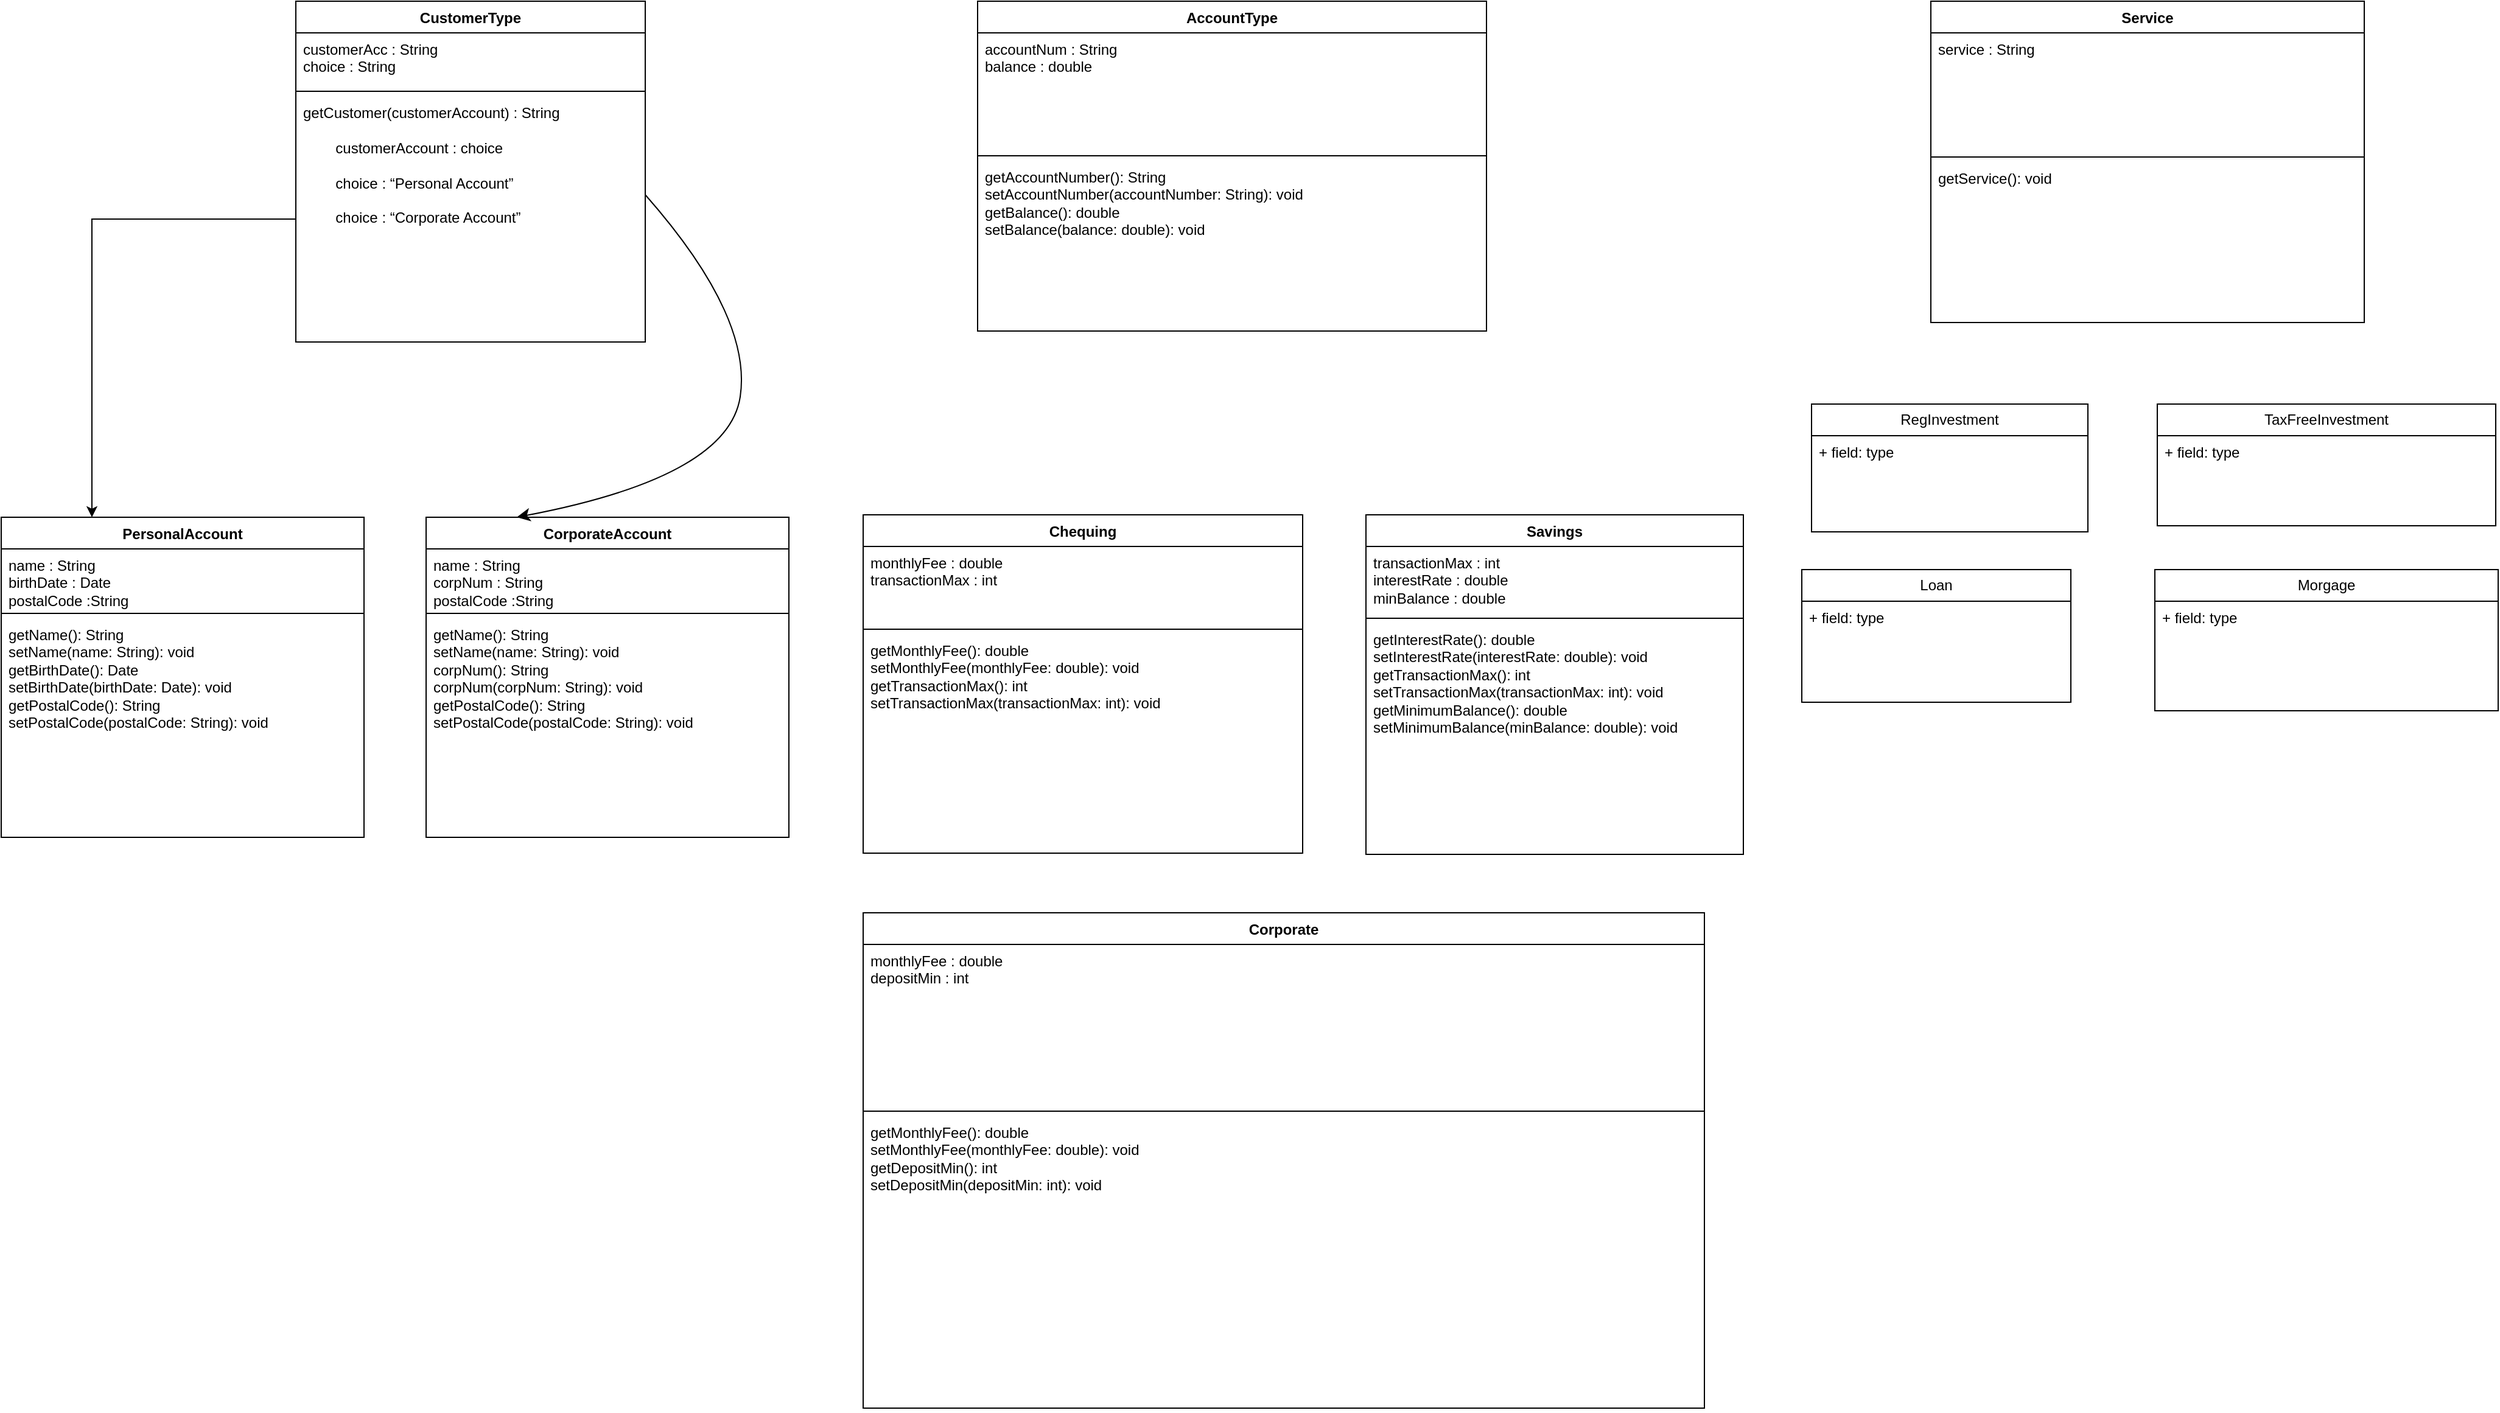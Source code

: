 <mxfile version="24.0.1" type="github">
  <diagram name="Page-1" id="QCnrgxPeKVAtoiX1jV0b">
    <mxGraphModel dx="3347" dy="1767" grid="0" gridSize="10" guides="1" tooltips="1" connect="1" arrows="1" fold="1" page="0" pageScale="1" pageWidth="850" pageHeight="1100" math="0" shadow="0">
      <root>
        <mxCell id="0" />
        <mxCell id="1" parent="0" />
        <mxCell id="JyriEMfmjadqsh-ZED06-1" value="CustomerType" style="swimlane;fontStyle=1;align=center;verticalAlign=top;childLayout=stackLayout;horizontal=1;startSize=26;horizontalStack=0;resizeParent=1;resizeParentMax=0;resizeLast=0;collapsible=1;marginBottom=0;whiteSpace=wrap;html=1;" parent="1" vertex="1">
          <mxGeometry x="-257" y="-234" width="287" height="280" as="geometry" />
        </mxCell>
        <mxCell id="JyriEMfmjadqsh-ZED06-2" value="customerAcc : String&lt;br&gt;choice : String" style="text;strokeColor=none;fillColor=none;align=left;verticalAlign=top;spacingLeft=4;spacingRight=4;overflow=hidden;rotatable=0;points=[[0,0.5],[1,0.5]];portConstraint=eastwest;whiteSpace=wrap;html=1;" parent="JyriEMfmjadqsh-ZED06-1" vertex="1">
          <mxGeometry y="26" width="287" height="44" as="geometry" />
        </mxCell>
        <mxCell id="JyriEMfmjadqsh-ZED06-3" value="" style="line;strokeWidth=1;fillColor=none;align=left;verticalAlign=middle;spacingTop=-1;spacingLeft=3;spacingRight=3;rotatable=0;labelPosition=right;points=[];portConstraint=eastwest;strokeColor=inherit;" parent="JyriEMfmjadqsh-ZED06-1" vertex="1">
          <mxGeometry y="70" width="287" height="8" as="geometry" />
        </mxCell>
        <mxCell id="JyriEMfmjadqsh-ZED06-4" value="getCustomer(customerAccount) : String&lt;div&gt;&lt;br&gt;&lt;/div&gt;&lt;div&gt;&lt;span style=&quot;white-space: pre;&quot;&gt;&#x9;&lt;/span&gt;customerAccount : choice&lt;/div&gt;&lt;div&gt;&lt;span style=&quot;white-space: pre;&quot;&gt;&#x9;&lt;/span&gt;&lt;br&gt;&lt;/div&gt;&lt;div&gt;&lt;span style=&quot;white-space: pre;&quot;&gt;&#x9;choice : “Personal Account”&lt;/span&gt;&lt;br&gt;&lt;/div&gt;&lt;div&gt;&lt;span style=&quot;white-space: pre;&quot;&gt;&lt;span style=&quot;white-space: pre;&quot;&gt;&#x9;&lt;/span&gt;&lt;br&gt;&lt;/span&gt;&lt;/div&gt;&lt;div&gt;&lt;span style=&quot;white-space: pre;&quot;&gt;&lt;span style=&quot;white-space: pre;&quot;&gt;&#x9;choice : “Corporate Account”&lt;/span&gt;&lt;/span&gt;&lt;/div&gt;&lt;div&gt;&lt;br&gt;&lt;/div&gt;&lt;div&gt;&lt;br&gt;&lt;/div&gt;" style="text;strokeColor=none;fillColor=none;align=left;verticalAlign=top;spacingLeft=4;spacingRight=4;overflow=hidden;rotatable=0;points=[[0,0.5],[1,0.5]];portConstraint=eastwest;whiteSpace=wrap;html=1;" parent="JyriEMfmjadqsh-ZED06-1" vertex="1">
          <mxGeometry y="78" width="287" height="202" as="geometry" />
        </mxCell>
        <mxCell id="JyriEMfmjadqsh-ZED06-5" value="AccountType" style="swimlane;fontStyle=1;align=center;verticalAlign=top;childLayout=stackLayout;horizontal=1;startSize=26;horizontalStack=0;resizeParent=1;resizeParentMax=0;resizeLast=0;collapsible=1;marginBottom=0;whiteSpace=wrap;html=1;" parent="1" vertex="1">
          <mxGeometry x="303" y="-234" width="418" height="271" as="geometry" />
        </mxCell>
        <mxCell id="JyriEMfmjadqsh-ZED06-6" value="accountNum : String&lt;div&gt;balance : double&lt;/div&gt;" style="text;strokeColor=none;fillColor=none;align=left;verticalAlign=top;spacingLeft=4;spacingRight=4;overflow=hidden;rotatable=0;points=[[0,0.5],[1,0.5]];portConstraint=eastwest;whiteSpace=wrap;html=1;" parent="JyriEMfmjadqsh-ZED06-5" vertex="1">
          <mxGeometry y="26" width="418" height="97" as="geometry" />
        </mxCell>
        <mxCell id="JyriEMfmjadqsh-ZED06-7" value="" style="line;strokeWidth=1;fillColor=none;align=left;verticalAlign=middle;spacingTop=-1;spacingLeft=3;spacingRight=3;rotatable=0;labelPosition=right;points=[];portConstraint=eastwest;strokeColor=inherit;" parent="JyriEMfmjadqsh-ZED06-5" vertex="1">
          <mxGeometry y="123" width="418" height="8" as="geometry" />
        </mxCell>
        <mxCell id="JyriEMfmjadqsh-ZED06-8" value="getAccountNumber(): String&amp;nbsp;&lt;div&gt;setAccountNumber(accountNumber: String): void&amp;nbsp;&lt;/div&gt;&lt;div&gt;getBalance(): double&amp;nbsp;&lt;/div&gt;&lt;div&gt;setBalance(balance: double): void&lt;/div&gt;" style="text;strokeColor=none;fillColor=none;align=left;verticalAlign=top;spacingLeft=4;spacingRight=4;overflow=hidden;rotatable=0;points=[[0,0.5],[1,0.5]];portConstraint=eastwest;whiteSpace=wrap;html=1;" parent="JyriEMfmjadqsh-ZED06-5" vertex="1">
          <mxGeometry y="131" width="418" height="140" as="geometry" />
        </mxCell>
        <mxCell id="JyriEMfmjadqsh-ZED06-9" value="Service" style="swimlane;fontStyle=1;align=center;verticalAlign=top;childLayout=stackLayout;horizontal=1;startSize=26;horizontalStack=0;resizeParent=1;resizeParentMax=0;resizeLast=0;collapsible=1;marginBottom=0;whiteSpace=wrap;html=1;" parent="1" vertex="1">
          <mxGeometry x="1086" y="-234" width="356" height="264" as="geometry" />
        </mxCell>
        <mxCell id="JyriEMfmjadqsh-ZED06-10" value="service : String" style="text;strokeColor=none;fillColor=none;align=left;verticalAlign=top;spacingLeft=4;spacingRight=4;overflow=hidden;rotatable=0;points=[[0,0.5],[1,0.5]];portConstraint=eastwest;whiteSpace=wrap;html=1;" parent="JyriEMfmjadqsh-ZED06-9" vertex="1">
          <mxGeometry y="26" width="356" height="98" as="geometry" />
        </mxCell>
        <mxCell id="JyriEMfmjadqsh-ZED06-11" value="" style="line;strokeWidth=1;fillColor=none;align=left;verticalAlign=middle;spacingTop=-1;spacingLeft=3;spacingRight=3;rotatable=0;labelPosition=right;points=[];portConstraint=eastwest;strokeColor=inherit;" parent="JyriEMfmjadqsh-ZED06-9" vertex="1">
          <mxGeometry y="124" width="356" height="8" as="geometry" />
        </mxCell>
        <mxCell id="JyriEMfmjadqsh-ZED06-12" value="getService(): void" style="text;strokeColor=none;fillColor=none;align=left;verticalAlign=top;spacingLeft=4;spacingRight=4;overflow=hidden;rotatable=0;points=[[0,0.5],[1,0.5]];portConstraint=eastwest;whiteSpace=wrap;html=1;" parent="JyriEMfmjadqsh-ZED06-9" vertex="1">
          <mxGeometry y="132" width="356" height="132" as="geometry" />
        </mxCell>
        <mxCell id="MxI-1oee2H2ZmX-ZESYG-1" value="PersonalAccount" style="swimlane;fontStyle=1;align=center;verticalAlign=top;childLayout=stackLayout;horizontal=1;startSize=26;horizontalStack=0;resizeParent=1;resizeParentMax=0;resizeLast=0;collapsible=1;marginBottom=0;whiteSpace=wrap;html=1;" parent="1" vertex="1">
          <mxGeometry x="-499" y="190" width="298" height="263" as="geometry" />
        </mxCell>
        <mxCell id="MxI-1oee2H2ZmX-ZESYG-2" value="name : String&lt;div style=&quot;border-color: var(--border-color);&quot;&gt;birthDate : Date&lt;/div&gt;&lt;div style=&quot;border-color: var(--border-color);&quot;&gt;postalCode :String&lt;/div&gt;" style="text;strokeColor=none;fillColor=none;align=left;verticalAlign=top;spacingLeft=4;spacingRight=4;overflow=hidden;rotatable=0;points=[[0,0.5],[1,0.5]];portConstraint=eastwest;whiteSpace=wrap;html=1;" parent="MxI-1oee2H2ZmX-ZESYG-1" vertex="1">
          <mxGeometry y="26" width="298" height="49" as="geometry" />
        </mxCell>
        <mxCell id="MxI-1oee2H2ZmX-ZESYG-3" value="" style="line;strokeWidth=1;fillColor=none;align=left;verticalAlign=middle;spacingTop=-1;spacingLeft=3;spacingRight=3;rotatable=0;labelPosition=right;points=[];portConstraint=eastwest;strokeColor=inherit;" parent="MxI-1oee2H2ZmX-ZESYG-1" vertex="1">
          <mxGeometry y="75" width="298" height="8" as="geometry" />
        </mxCell>
        <mxCell id="MxI-1oee2H2ZmX-ZESYG-4" value="&lt;div&gt;getName(): String&lt;/div&gt;&lt;div&gt;setName(name: String): void&lt;/div&gt;&lt;div&gt;getBirthDate(): Date&lt;/div&gt;&lt;div&gt;setBirthDate(birthDate: Date): void&lt;/div&gt;&lt;div&gt;getPostalCode(): String&lt;/div&gt;&lt;div&gt;setPostalCode(postalCode: String): void&lt;/div&gt;" style="text;strokeColor=none;fillColor=none;align=left;verticalAlign=top;spacingLeft=4;spacingRight=4;overflow=hidden;rotatable=0;points=[[0,0.5],[1,0.5]];portConstraint=eastwest;whiteSpace=wrap;html=1;" parent="MxI-1oee2H2ZmX-ZESYG-1" vertex="1">
          <mxGeometry y="83" width="298" height="180" as="geometry" />
        </mxCell>
        <mxCell id="MxI-1oee2H2ZmX-ZESYG-12" style="edgeStyle=orthogonalEdgeStyle;rounded=0;orthogonalLoop=1;jettySize=auto;html=1;entryX=0.25;entryY=0;entryDx=0;entryDy=0;" parent="1" source="JyriEMfmjadqsh-ZED06-4" target="MxI-1oee2H2ZmX-ZESYG-1" edge="1">
          <mxGeometry relative="1" as="geometry" />
        </mxCell>
        <mxCell id="-oRsj191uH-BrxDwQpNv-1" value="&lt;span style=&quot;text-align: left; white-space: pre;&quot;&gt;CorporateAccount&lt;/span&gt;" style="swimlane;fontStyle=1;align=center;verticalAlign=top;childLayout=stackLayout;horizontal=1;startSize=26;horizontalStack=0;resizeParent=1;resizeParentMax=0;resizeLast=0;collapsible=1;marginBottom=0;whiteSpace=wrap;html=1;" vertex="1" parent="1">
          <mxGeometry x="-150" y="190" width="298" height="263" as="geometry" />
        </mxCell>
        <mxCell id="-oRsj191uH-BrxDwQpNv-2" value="name : String&lt;div style=&quot;border-color: var(--border-color);&quot;&gt;corpNum : String&lt;/div&gt;&lt;div style=&quot;border-color: var(--border-color);&quot;&gt;postalCode :String&lt;/div&gt;" style="text;strokeColor=none;fillColor=none;align=left;verticalAlign=top;spacingLeft=4;spacingRight=4;overflow=hidden;rotatable=0;points=[[0,0.5],[1,0.5]];portConstraint=eastwest;whiteSpace=wrap;html=1;" vertex="1" parent="-oRsj191uH-BrxDwQpNv-1">
          <mxGeometry y="26" width="298" height="49" as="geometry" />
        </mxCell>
        <mxCell id="-oRsj191uH-BrxDwQpNv-3" value="" style="line;strokeWidth=1;fillColor=none;align=left;verticalAlign=middle;spacingTop=-1;spacingLeft=3;spacingRight=3;rotatable=0;labelPosition=right;points=[];portConstraint=eastwest;strokeColor=inherit;" vertex="1" parent="-oRsj191uH-BrxDwQpNv-1">
          <mxGeometry y="75" width="298" height="8" as="geometry" />
        </mxCell>
        <mxCell id="-oRsj191uH-BrxDwQpNv-4" value="&lt;div&gt;getName(): String&lt;/div&gt;&lt;div&gt;setName(name: String): void&lt;/div&gt;&lt;div&gt;corpNum(): String&lt;/div&gt;&lt;div&gt;corpNum(corpNum: String): void&lt;/div&gt;&lt;div&gt;getPostalCode(): String&lt;/div&gt;&lt;div&gt;setPostalCode(postalCode: String): void&lt;/div&gt;" style="text;strokeColor=none;fillColor=none;align=left;verticalAlign=top;spacingLeft=4;spacingRight=4;overflow=hidden;rotatable=0;points=[[0,0.5],[1,0.5]];portConstraint=eastwest;whiteSpace=wrap;html=1;" vertex="1" parent="-oRsj191uH-BrxDwQpNv-1">
          <mxGeometry y="83" width="298" height="180" as="geometry" />
        </mxCell>
        <mxCell id="-oRsj191uH-BrxDwQpNv-5" style="edgeStyle=none;curved=1;rounded=0;orthogonalLoop=1;jettySize=auto;html=1;entryX=0.25;entryY=0;entryDx=0;entryDy=0;fontSize=12;startSize=8;endSize=8;exitX=1;exitY=0.401;exitDx=0;exitDy=0;exitPerimeter=0;" edge="1" parent="1" source="JyriEMfmjadqsh-ZED06-4" target="-oRsj191uH-BrxDwQpNv-1">
          <mxGeometry relative="1" as="geometry">
            <Array as="points">
              <mxPoint x="118" y="25" />
              <mxPoint x="98" y="157" />
            </Array>
          </mxGeometry>
        </mxCell>
        <mxCell id="-oRsj191uH-BrxDwQpNv-10" value="Savings" style="swimlane;fontStyle=1;align=center;verticalAlign=top;childLayout=stackLayout;horizontal=1;startSize=26;horizontalStack=0;resizeParent=1;resizeParentMax=0;resizeLast=0;collapsible=1;marginBottom=0;whiteSpace=wrap;html=1;" vertex="1" parent="1">
          <mxGeometry x="622" y="188" width="310" height="279" as="geometry" />
        </mxCell>
        <mxCell id="-oRsj191uH-BrxDwQpNv-11" value="transactionMax : int&lt;div&gt;interestRate : double&lt;/div&gt;&lt;div&gt;minBalance : double&lt;/div&gt;" style="text;strokeColor=none;fillColor=none;align=left;verticalAlign=top;spacingLeft=4;spacingRight=4;overflow=hidden;rotatable=0;points=[[0,0.5],[1,0.5]];portConstraint=eastwest;whiteSpace=wrap;html=1;" vertex="1" parent="-oRsj191uH-BrxDwQpNv-10">
          <mxGeometry y="26" width="310" height="55" as="geometry" />
        </mxCell>
        <mxCell id="-oRsj191uH-BrxDwQpNv-12" value="" style="line;strokeWidth=1;fillColor=none;align=left;verticalAlign=middle;spacingTop=-1;spacingLeft=3;spacingRight=3;rotatable=0;labelPosition=right;points=[];portConstraint=eastwest;strokeColor=inherit;" vertex="1" parent="-oRsj191uH-BrxDwQpNv-10">
          <mxGeometry y="81" width="310" height="8" as="geometry" />
        </mxCell>
        <mxCell id="-oRsj191uH-BrxDwQpNv-13" value="getInterestRate(): double&amp;nbsp;&lt;div&gt;setInterestRate(interestRate: double): void getTransactionMax(): int setTransactionMax(transactionMax: int): void getMinimumBalance(): double setMinimumBalance(minBalance: double): void&lt;/div&gt;" style="text;strokeColor=none;fillColor=none;align=left;verticalAlign=top;spacingLeft=4;spacingRight=4;overflow=hidden;rotatable=0;points=[[0,0.5],[1,0.5]];portConstraint=eastwest;whiteSpace=wrap;html=1;" vertex="1" parent="-oRsj191uH-BrxDwQpNv-10">
          <mxGeometry y="89" width="310" height="190" as="geometry" />
        </mxCell>
        <mxCell id="-oRsj191uH-BrxDwQpNv-18" value="Corporate" style="swimlane;fontStyle=1;align=center;verticalAlign=top;childLayout=stackLayout;horizontal=1;startSize=26;horizontalStack=0;resizeParent=1;resizeParentMax=0;resizeLast=0;collapsible=1;marginBottom=0;whiteSpace=wrap;html=1;" vertex="1" parent="1">
          <mxGeometry x="209" y="515" width="691" height="407" as="geometry" />
        </mxCell>
        <mxCell id="-oRsj191uH-BrxDwQpNv-19" value="monthlyFee : double&lt;div&gt;depositMin : int&lt;/div&gt;" style="text;strokeColor=none;fillColor=none;align=left;verticalAlign=top;spacingLeft=4;spacingRight=4;overflow=hidden;rotatable=0;points=[[0,0.5],[1,0.5]];portConstraint=eastwest;whiteSpace=wrap;html=1;" vertex="1" parent="-oRsj191uH-BrxDwQpNv-18">
          <mxGeometry y="26" width="691" height="133" as="geometry" />
        </mxCell>
        <mxCell id="-oRsj191uH-BrxDwQpNv-20" value="" style="line;strokeWidth=1;fillColor=none;align=left;verticalAlign=middle;spacingTop=-1;spacingLeft=3;spacingRight=3;rotatable=0;labelPosition=right;points=[];portConstraint=eastwest;strokeColor=inherit;" vertex="1" parent="-oRsj191uH-BrxDwQpNv-18">
          <mxGeometry y="159" width="691" height="8" as="geometry" />
        </mxCell>
        <mxCell id="-oRsj191uH-BrxDwQpNv-21" value="getMonthlyFee(): double&amp;nbsp;&lt;div&gt;setMonthlyFee(monthlyFee: double): void&amp;nbsp;&lt;/div&gt;&lt;div&gt;getDepositMin(): int&amp;nbsp;&lt;/div&gt;&lt;div&gt;setDepositMin(depositMin: int): void&lt;/div&gt;" style="text;strokeColor=none;fillColor=none;align=left;verticalAlign=top;spacingLeft=4;spacingRight=4;overflow=hidden;rotatable=0;points=[[0,0.5],[1,0.5]];portConstraint=eastwest;whiteSpace=wrap;html=1;" vertex="1" parent="-oRsj191uH-BrxDwQpNv-18">
          <mxGeometry y="167" width="691" height="240" as="geometry" />
        </mxCell>
        <mxCell id="-oRsj191uH-BrxDwQpNv-30" value="RegInvestment" style="swimlane;fontStyle=0;childLayout=stackLayout;horizontal=1;startSize=26;fillColor=none;horizontalStack=0;resizeParent=1;resizeParentMax=0;resizeLast=0;collapsible=1;marginBottom=0;whiteSpace=wrap;html=1;" vertex="1" parent="1">
          <mxGeometry x="988" y="97" width="227" height="105" as="geometry" />
        </mxCell>
        <mxCell id="-oRsj191uH-BrxDwQpNv-32" value="+ field: type" style="text;strokeColor=none;fillColor=none;align=left;verticalAlign=top;spacingLeft=4;spacingRight=4;overflow=hidden;rotatable=0;points=[[0,0.5],[1,0.5]];portConstraint=eastwest;whiteSpace=wrap;html=1;" vertex="1" parent="-oRsj191uH-BrxDwQpNv-30">
          <mxGeometry y="26" width="227" height="79" as="geometry" />
        </mxCell>
        <mxCell id="-oRsj191uH-BrxDwQpNv-6" value="Chequing" style="swimlane;fontStyle=1;align=center;verticalAlign=top;childLayout=stackLayout;horizontal=1;startSize=26;horizontalStack=0;resizeParent=1;resizeParentMax=0;resizeLast=0;collapsible=1;marginBottom=0;whiteSpace=wrap;html=1;" vertex="1" parent="1">
          <mxGeometry x="209" y="188" width="361" height="278" as="geometry" />
        </mxCell>
        <mxCell id="-oRsj191uH-BrxDwQpNv-7" value="monthlyFee : double&lt;div&gt;transactionMax : int&lt;/div&gt;" style="text;strokeColor=none;fillColor=none;align=left;verticalAlign=top;spacingLeft=4;spacingRight=4;overflow=hidden;rotatable=0;points=[[0,0.5],[1,0.5]];portConstraint=eastwest;whiteSpace=wrap;html=1;" vertex="1" parent="-oRsj191uH-BrxDwQpNv-6">
          <mxGeometry y="26" width="361" height="64" as="geometry" />
        </mxCell>
        <mxCell id="-oRsj191uH-BrxDwQpNv-8" value="" style="line;strokeWidth=1;fillColor=none;align=left;verticalAlign=middle;spacingTop=-1;spacingLeft=3;spacingRight=3;rotatable=0;labelPosition=right;points=[];portConstraint=eastwest;strokeColor=inherit;" vertex="1" parent="-oRsj191uH-BrxDwQpNv-6">
          <mxGeometry y="90" width="361" height="8" as="geometry" />
        </mxCell>
        <mxCell id="-oRsj191uH-BrxDwQpNv-9" value="getMonthlyFee(): double&amp;nbsp;&lt;div&gt;setMonthlyFee(monthlyFee: double): void&amp;nbsp;&lt;div&gt;getTransactionMax(): int&amp;nbsp;&lt;/div&gt;&lt;div&gt;setTransactionMax(transactionMax: int): void&lt;/div&gt;&lt;/div&gt;" style="text;strokeColor=none;fillColor=none;align=left;verticalAlign=top;spacingLeft=4;spacingRight=4;overflow=hidden;rotatable=0;points=[[0,0.5],[1,0.5]];portConstraint=eastwest;whiteSpace=wrap;html=1;" vertex="1" parent="-oRsj191uH-BrxDwQpNv-6">
          <mxGeometry y="98" width="361" height="180" as="geometry" />
        </mxCell>
        <mxCell id="-oRsj191uH-BrxDwQpNv-39" value="TaxFreeInvestment" style="swimlane;fontStyle=0;childLayout=stackLayout;horizontal=1;startSize=26;fillColor=none;horizontalStack=0;resizeParent=1;resizeParentMax=0;resizeLast=0;collapsible=1;marginBottom=0;whiteSpace=wrap;html=1;" vertex="1" parent="1">
          <mxGeometry x="1272" y="97" width="278" height="100" as="geometry" />
        </mxCell>
        <mxCell id="-oRsj191uH-BrxDwQpNv-40" value="+ field: type" style="text;strokeColor=none;fillColor=none;align=left;verticalAlign=top;spacingLeft=4;spacingRight=4;overflow=hidden;rotatable=0;points=[[0,0.5],[1,0.5]];portConstraint=eastwest;whiteSpace=wrap;html=1;" vertex="1" parent="-oRsj191uH-BrxDwQpNv-39">
          <mxGeometry y="26" width="278" height="74" as="geometry" />
        </mxCell>
        <mxCell id="-oRsj191uH-BrxDwQpNv-41" value="Loan" style="swimlane;fontStyle=0;childLayout=stackLayout;horizontal=1;startSize=26;fillColor=none;horizontalStack=0;resizeParent=1;resizeParentMax=0;resizeLast=0;collapsible=1;marginBottom=0;whiteSpace=wrap;html=1;" vertex="1" parent="1">
          <mxGeometry x="980" y="233" width="221" height="109" as="geometry" />
        </mxCell>
        <mxCell id="-oRsj191uH-BrxDwQpNv-42" value="+ field: type" style="text;strokeColor=none;fillColor=none;align=left;verticalAlign=top;spacingLeft=4;spacingRight=4;overflow=hidden;rotatable=0;points=[[0,0.5],[1,0.5]];portConstraint=eastwest;whiteSpace=wrap;html=1;" vertex="1" parent="-oRsj191uH-BrxDwQpNv-41">
          <mxGeometry y="26" width="221" height="83" as="geometry" />
        </mxCell>
        <mxCell id="-oRsj191uH-BrxDwQpNv-43" value="Morgage" style="swimlane;fontStyle=0;childLayout=stackLayout;horizontal=1;startSize=26;fillColor=none;horizontalStack=0;resizeParent=1;resizeParentMax=0;resizeLast=0;collapsible=1;marginBottom=0;whiteSpace=wrap;html=1;" vertex="1" parent="1">
          <mxGeometry x="1270" y="233" width="282" height="116" as="geometry" />
        </mxCell>
        <mxCell id="-oRsj191uH-BrxDwQpNv-44" value="+ field: type" style="text;strokeColor=none;fillColor=none;align=left;verticalAlign=top;spacingLeft=4;spacingRight=4;overflow=hidden;rotatable=0;points=[[0,0.5],[1,0.5]];portConstraint=eastwest;whiteSpace=wrap;html=1;" vertex="1" parent="-oRsj191uH-BrxDwQpNv-43">
          <mxGeometry y="26" width="282" height="90" as="geometry" />
        </mxCell>
      </root>
    </mxGraphModel>
  </diagram>
</mxfile>
